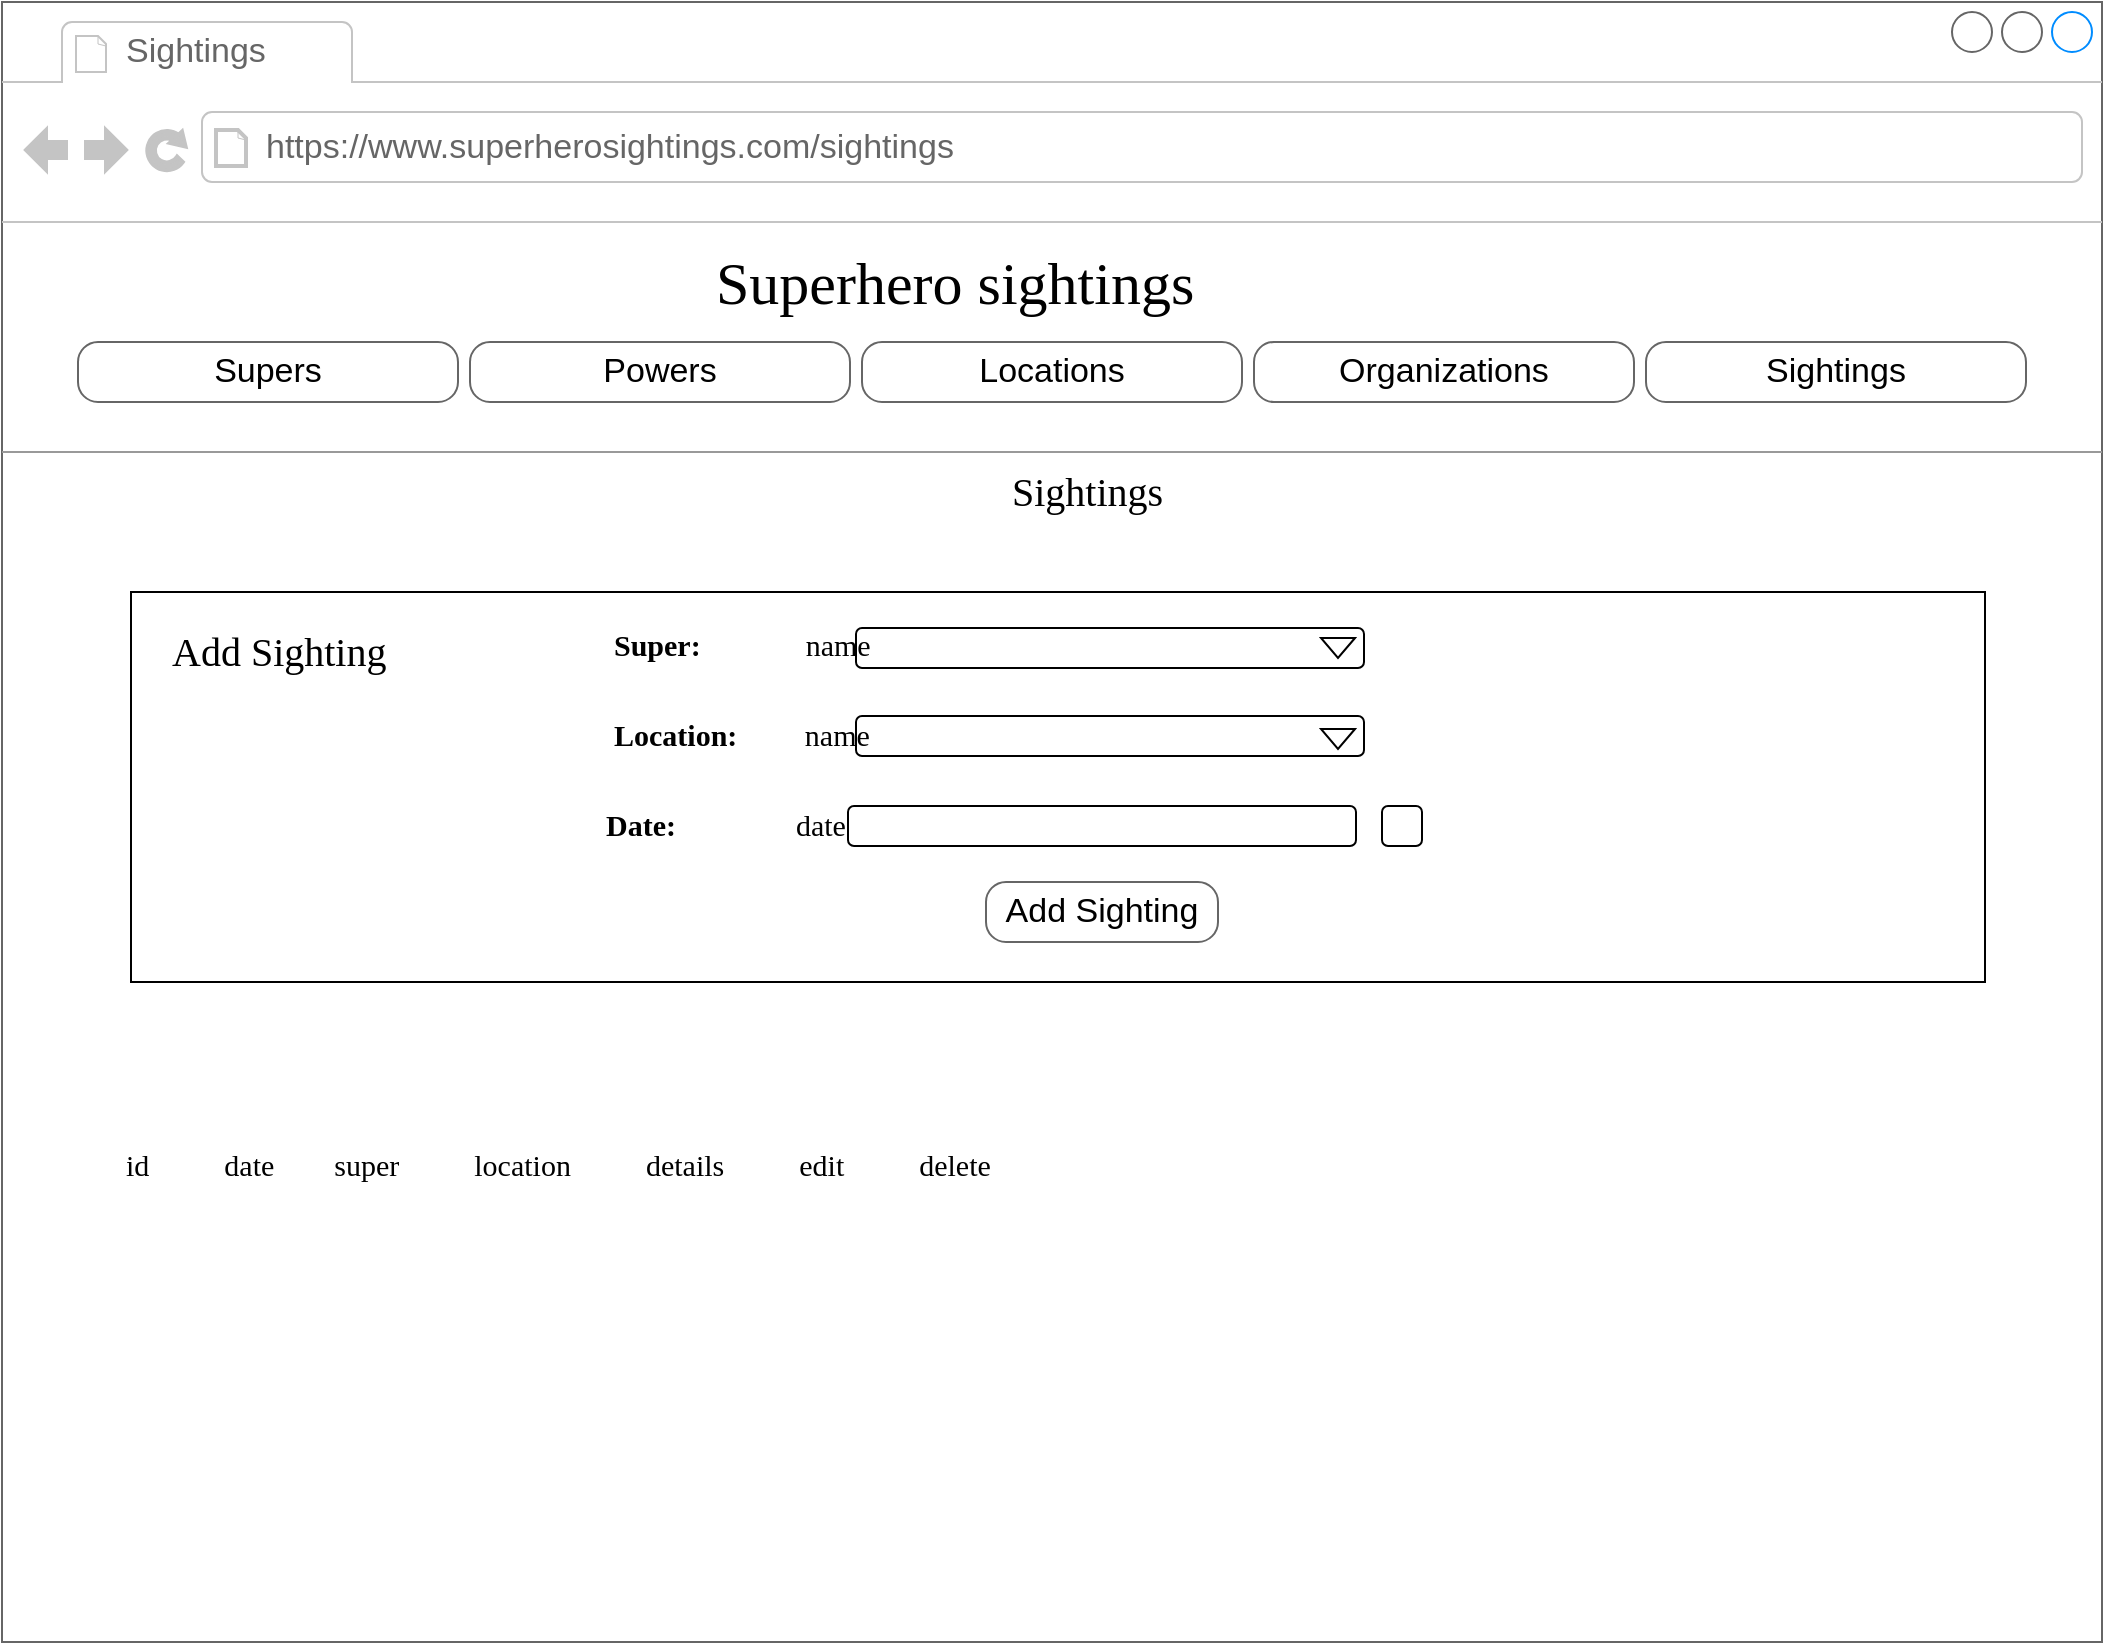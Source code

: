 <mxfile version="14.2.2" type="device"><diagram name="Page-1" id="2cc2dc42-3aac-f2a9-1cec-7a8b7cbee084"><mxGraphModel dx="1038" dy="580" grid="1" gridSize="10" guides="1" tooltips="1" connect="1" arrows="1" fold="1" page="1" pageScale="1" pageWidth="1100" pageHeight="850" background="#ffffff" math="0" shadow="0"><root><mxCell id="0"/><mxCell id="1" parent="0"/><mxCell id="7026571954dc6520-1" value="" style="strokeWidth=1;shadow=0;dashed=0;align=center;html=1;shape=mxgraph.mockup.containers.browserWindow;rSize=0;strokeColor=#666666;mainText=,;recursiveResize=0;rounded=0;labelBackgroundColor=none;fontFamily=Verdana;fontSize=12" parent="1" vertex="1"><mxGeometry x="7" y="10" width="1050" height="820" as="geometry"/></mxCell><mxCell id="7026571954dc6520-2" value="Sightings" style="strokeWidth=1;shadow=0;dashed=0;align=center;html=1;shape=mxgraph.mockup.containers.anchor;fontSize=17;fontColor=#666666;align=left;" parent="7026571954dc6520-1" vertex="1"><mxGeometry x="60" y="12" width="100" height="26" as="geometry"/></mxCell><mxCell id="7026571954dc6520-3" value="https://www.superherosightings.com/sightings" style="strokeWidth=1;shadow=0;dashed=0;align=center;html=1;shape=mxgraph.mockup.containers.anchor;rSize=0;fontSize=17;fontColor=#666666;align=left;" parent="7026571954dc6520-1" vertex="1"><mxGeometry x="130" y="60" width="250" height="26" as="geometry"/></mxCell><mxCell id="7026571954dc6520-4" value="Superhero sightings" style="text;html=1;points=[];align=left;verticalAlign=top;spacingTop=-4;fontSize=30;fontFamily=Verdana" parent="7026571954dc6520-1" vertex="1"><mxGeometry x="355" y="120" width="340" height="50" as="geometry"/></mxCell><mxCell id="7026571954dc6520-15" value="" style="verticalLabelPosition=bottom;shadow=0;dashed=0;align=center;html=1;verticalAlign=top;strokeWidth=1;shape=mxgraph.mockup.markup.line;strokeColor=#999999;rounded=0;labelBackgroundColor=none;fillColor=#ffffff;fontFamily=Verdana;fontSize=12;fontColor=#000000;" parent="7026571954dc6520-1" vertex="1"><mxGeometry y="120" width="1050" height="210" as="geometry"/></mxCell><mxCell id="1FFnmIm4WuDAt7eWRF6D-5" value="Supers" style="strokeWidth=1;shadow=0;dashed=0;align=center;html=1;shape=mxgraph.mockup.buttons.button;strokeColor=#666666;mainText=;buttonStyle=round;fontSize=17;fontStyle=0;fillColor=none;whiteSpace=wrap;rounded=0;labelBackgroundColor=none;" parent="7026571954dc6520-1" vertex="1"><mxGeometry x="38" y="170" width="190" height="30" as="geometry"/></mxCell><mxCell id="1FFnmIm4WuDAt7eWRF6D-6" value="Powers" style="strokeWidth=1;shadow=0;dashed=0;align=center;html=1;shape=mxgraph.mockup.buttons.button;strokeColor=#666666;mainText=;buttonStyle=round;fontSize=17;fontStyle=0;fillColor=none;whiteSpace=wrap;rounded=0;labelBackgroundColor=none;" parent="7026571954dc6520-1" vertex="1"><mxGeometry x="234" y="170" width="190" height="30" as="geometry"/></mxCell><mxCell id="1FFnmIm4WuDAt7eWRF6D-7" value="Locations" style="strokeWidth=1;shadow=0;dashed=0;align=center;html=1;shape=mxgraph.mockup.buttons.button;strokeColor=#666666;mainText=;buttonStyle=round;fontSize=17;fontStyle=0;fillColor=none;whiteSpace=wrap;rounded=0;labelBackgroundColor=none;" parent="7026571954dc6520-1" vertex="1"><mxGeometry x="430" y="170" width="190" height="30" as="geometry"/></mxCell><mxCell id="1FFnmIm4WuDAt7eWRF6D-8" value="Organizations" style="strokeWidth=1;shadow=0;dashed=0;align=center;html=1;shape=mxgraph.mockup.buttons.button;strokeColor=#666666;mainText=;buttonStyle=round;fontSize=17;fontStyle=0;fillColor=none;whiteSpace=wrap;rounded=0;labelBackgroundColor=none;" parent="7026571954dc6520-1" vertex="1"><mxGeometry x="626" y="170" width="190" height="30" as="geometry"/></mxCell><mxCell id="1FFnmIm4WuDAt7eWRF6D-9" value="Sightings" style="strokeWidth=1;shadow=0;dashed=0;align=center;html=1;shape=mxgraph.mockup.buttons.button;strokeColor=#666666;mainText=;buttonStyle=round;fontSize=17;fontStyle=0;fillColor=none;whiteSpace=wrap;rounded=0;labelBackgroundColor=none;" parent="7026571954dc6520-1" vertex="1"><mxGeometry x="822" y="170" width="190" height="30" as="geometry"/></mxCell><mxCell id="OYs6JCSbxtAuv04W-v1A-5" value="Add Sighting" style="strokeWidth=1;shadow=0;dashed=0;align=center;html=1;shape=mxgraph.mockup.buttons.button;strokeColor=#666666;mainText=;buttonStyle=round;fontSize=17;fontStyle=0;fillColor=none;whiteSpace=wrap;rounded=0;labelBackgroundColor=none;" parent="7026571954dc6520-1" vertex="1"><mxGeometry x="492" y="440" width="116" height="30" as="geometry"/></mxCell><mxCell id="OYs6JCSbxtAuv04W-v1A-10" value="&lt;b&gt;Date:&amp;nbsp; &amp;nbsp; &amp;nbsp; &amp;nbsp; &amp;nbsp; &amp;nbsp; &amp;nbsp; &amp;nbsp; &lt;/b&gt;date" style="text;html=1;points=[];align=left;verticalAlign=top;spacingTop=-4;fontSize=15;fontFamily=Verdana" parent="7026571954dc6520-1" vertex="1"><mxGeometry x="300" y="400" width="159" height="30" as="geometry"/></mxCell><mxCell id="OYs6JCSbxtAuv04W-v1A-11" value="" style="rounded=1;whiteSpace=wrap;html=1;glass=0;fillColor=none;" parent="7026571954dc6520-1" vertex="1"><mxGeometry x="423" y="402" width="254" height="20" as="geometry"/></mxCell><mxCell id="OYs6JCSbxtAuv04W-v1A-12" value="" style="rounded=1;whiteSpace=wrap;html=1;glass=0;fillColor=none;" parent="7026571954dc6520-1" vertex="1"><mxGeometry x="690" y="402" width="20" height="20" as="geometry"/></mxCell><mxCell id="M29_HFGSVOU4YGPwLRbJ-1" value="id&amp;nbsp; &amp;nbsp; &amp;nbsp; &amp;nbsp; &amp;nbsp; date&amp;nbsp; &amp;nbsp; &amp;nbsp; &amp;nbsp; super&amp;nbsp; &amp;nbsp; &amp;nbsp; &amp;nbsp; &amp;nbsp; location&amp;nbsp; &amp;nbsp; &amp;nbsp; &amp;nbsp; &amp;nbsp; details&amp;nbsp; &amp;nbsp; &amp;nbsp; &amp;nbsp; &amp;nbsp; edit&amp;nbsp; &amp;nbsp; &amp;nbsp; &amp;nbsp; &amp;nbsp; delete&amp;nbsp; &amp;nbsp;" style="text;html=1;points=[];align=left;verticalAlign=top;spacingTop=-4;fontSize=15;fontFamily=Verdana" parent="7026571954dc6520-1" vertex="1"><mxGeometry x="60" y="570" width="940" height="30" as="geometry"/></mxCell><mxCell id="OYs6JCSbxtAuv04W-v1A-1" value="Sightings" style="text;html=1;points=[];align=left;verticalAlign=top;spacingTop=-4;fontSize=20;fontFamily=Verdana" parent="1" vertex="1"><mxGeometry x="510" y="240" width="170" height="30" as="geometry"/></mxCell><mxCell id="OYs6JCSbxtAuv04W-v1A-3" value="&lt;b&gt;Super:&amp;nbsp; &amp;nbsp; &amp;nbsp; &amp;nbsp; &amp;nbsp; &amp;nbsp; &amp;nbsp;&amp;nbsp;&lt;/b&gt;name" style="text;html=1;points=[];align=left;verticalAlign=top;spacingTop=-4;fontSize=15;fontFamily=Verdana" parent="1" vertex="1"><mxGeometry x="311" y="320" width="170" height="30" as="geometry"/></mxCell><mxCell id="OYs6JCSbxtAuv04W-v1A-4" value="&lt;b&gt;Location:&amp;nbsp; &amp;nbsp; &amp;nbsp;&lt;/b&gt; &amp;nbsp; &amp;nbsp;name" style="text;html=1;points=[];align=left;verticalAlign=top;spacingTop=-4;fontSize=15;fontFamily=Verdana" parent="1" vertex="1"><mxGeometry x="311" y="365" width="170" height="30" as="geometry"/></mxCell><mxCell id="OYs6JCSbxtAuv04W-v1A-6" value="" style="rounded=1;whiteSpace=wrap;html=1;glass=0;fillColor=none;" parent="1" vertex="1"><mxGeometry x="434" y="323" width="254" height="20" as="geometry"/></mxCell><mxCell id="OYs6JCSbxtAuv04W-v1A-7" value="Add Sighting" style="text;html=1;points=[];align=left;verticalAlign=top;spacingTop=-4;fontSize=20;fontFamily=Verdana" parent="1" vertex="1"><mxGeometry x="90" y="320" width="170" height="30" as="geometry"/></mxCell><mxCell id="OYs6JCSbxtAuv04W-v1A-8" value="" style="rounded=1;whiteSpace=wrap;html=1;glass=0;fillColor=none;" parent="1" vertex="1"><mxGeometry x="434" y="367" width="254" height="20" as="geometry"/></mxCell><mxCell id="OYs6JCSbxtAuv04W-v1A-13" value="" style="rounded=0;whiteSpace=wrap;html=1;fillColor=none;" parent="1" vertex="1"><mxGeometry x="71.5" y="305" width="927" height="195" as="geometry"/></mxCell><mxCell id="k07oAwiUi0Cpm5mMQVBX-1" value="" style="triangle;whiteSpace=wrap;html=1;rotation=90;" parent="1" vertex="1"><mxGeometry x="670" y="324.5" width="10" height="17" as="geometry"/></mxCell><mxCell id="k07oAwiUi0Cpm5mMQVBX-2" value="" style="triangle;whiteSpace=wrap;html=1;rotation=90;" parent="1" vertex="1"><mxGeometry x="670" y="370" width="10" height="17" as="geometry"/></mxCell></root></mxGraphModel></diagram></mxfile>